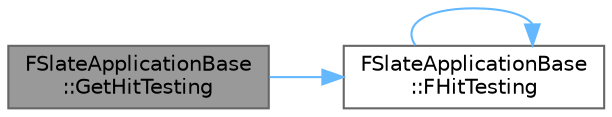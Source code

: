 digraph "FSlateApplicationBase::GetHitTesting"
{
 // INTERACTIVE_SVG=YES
 // LATEX_PDF_SIZE
  bgcolor="transparent";
  edge [fontname=Helvetica,fontsize=10,labelfontname=Helvetica,labelfontsize=10];
  node [fontname=Helvetica,fontsize=10,shape=box,height=0.2,width=0.4];
  rankdir="LR";
  Node1 [id="Node000001",label="FSlateApplicationBase\l::GetHitTesting",height=0.2,width=0.4,color="gray40", fillcolor="grey60", style="filled", fontcolor="black",tooltip=" "];
  Node1 -> Node2 [id="edge1_Node000001_Node000002",color="steelblue1",style="solid",tooltip=" "];
  Node2 [id="Node000002",label="FSlateApplicationBase\l::FHitTesting",height=0.2,width=0.4,color="grey40", fillcolor="white", style="filled",URL="$d6/d31/classFSlateApplicationBase.html#a478b62289e82378f7a95728e6c7243ab",tooltip=" "];
  Node2 -> Node2 [id="edge2_Node000002_Node000002",color="steelblue1",style="solid",tooltip=" "];
}
